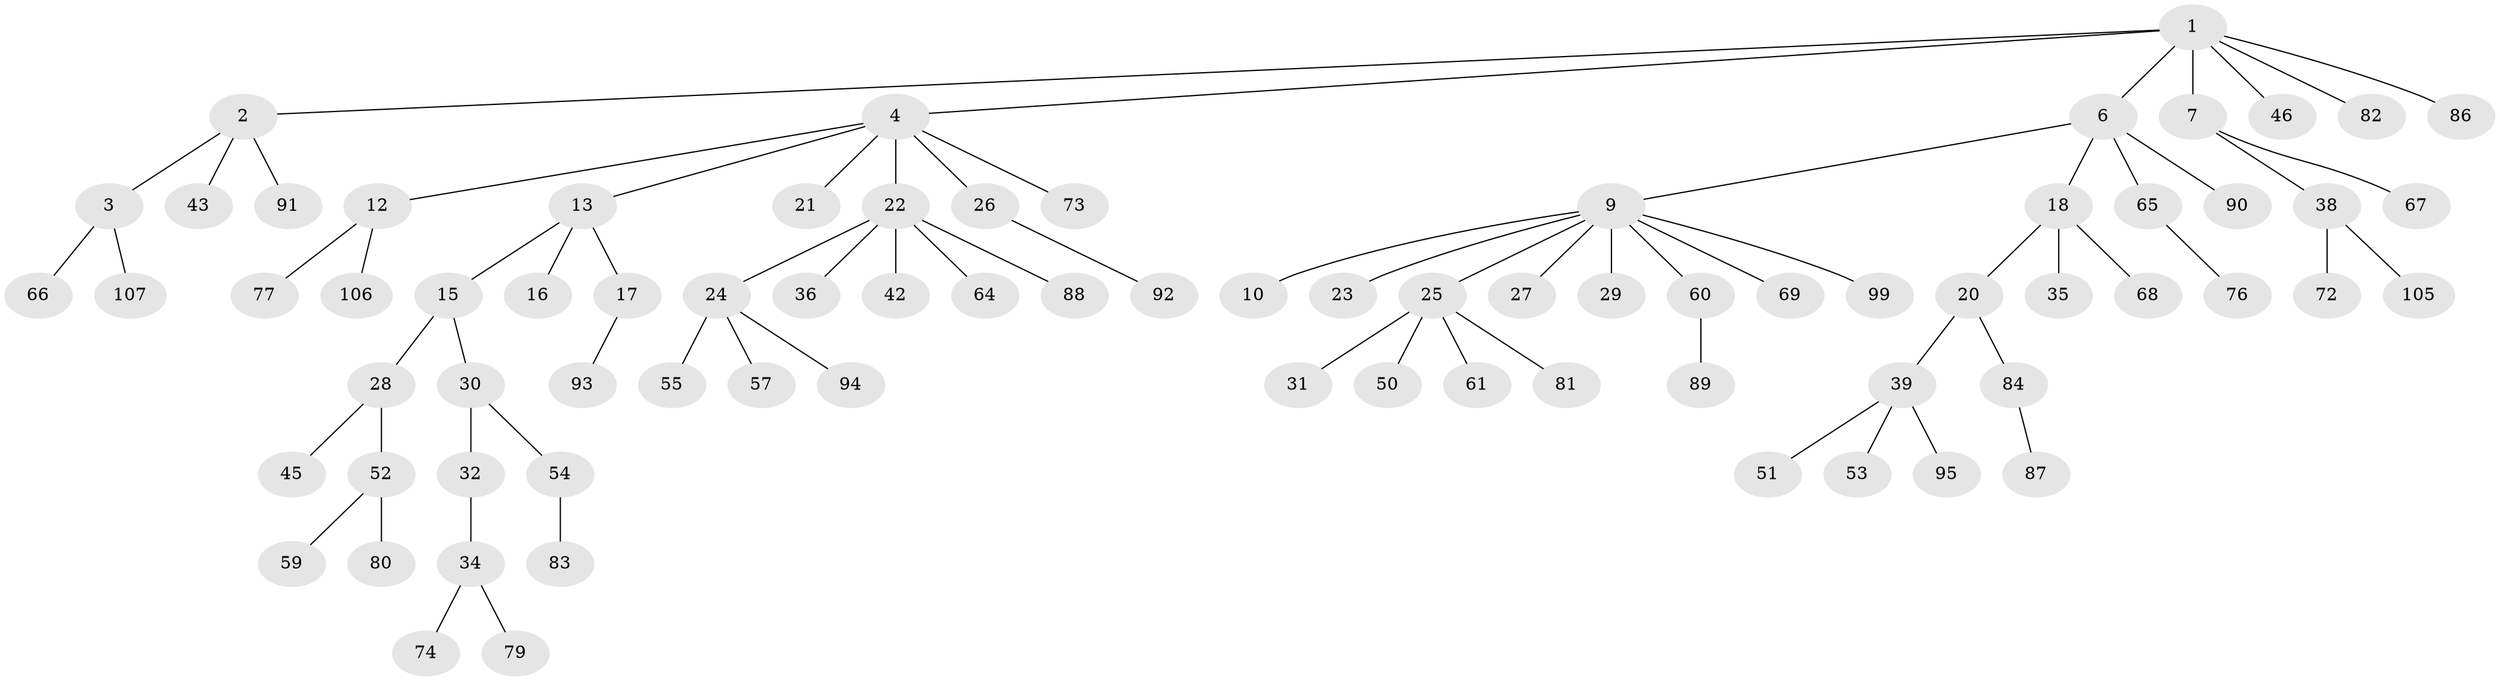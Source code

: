 // Generated by graph-tools (version 1.1) at 2025/24/03/03/25 07:24:06]
// undirected, 77 vertices, 76 edges
graph export_dot {
graph [start="1"]
  node [color=gray90,style=filled];
  1 [super="+40"];
  2;
  3 [super="+8"];
  4 [super="+5"];
  6 [super="+11"];
  7 [super="+85"];
  9 [super="+19"];
  10;
  12 [super="+56"];
  13 [super="+14"];
  15;
  16;
  17 [super="+49"];
  18 [super="+63"];
  20;
  21;
  22 [super="+33"];
  23 [super="+71"];
  24 [super="+62"];
  25 [super="+37"];
  26 [super="+101"];
  27;
  28 [super="+102"];
  29 [super="+58"];
  30 [super="+44"];
  31;
  32 [super="+97"];
  34 [super="+41"];
  35;
  36;
  38 [super="+48"];
  39 [super="+47"];
  42;
  43;
  45;
  46 [super="+75"];
  50;
  51;
  52 [super="+78"];
  53;
  54;
  55;
  57;
  59 [super="+104"];
  60 [super="+70"];
  61;
  64;
  65;
  66;
  67;
  68 [super="+98"];
  69;
  72;
  73;
  74;
  76;
  77;
  79;
  80;
  81;
  82;
  83;
  84;
  86;
  87 [super="+103"];
  88;
  89;
  90;
  91;
  92;
  93 [super="+100"];
  94 [super="+96"];
  95;
  99;
  105;
  106;
  107;
  1 -- 2;
  1 -- 4;
  1 -- 6;
  1 -- 7;
  1 -- 82;
  1 -- 46;
  1 -- 86;
  2 -- 3;
  2 -- 43;
  2 -- 91;
  3 -- 107;
  3 -- 66;
  4 -- 12;
  4 -- 13;
  4 -- 21;
  4 -- 22;
  4 -- 73;
  4 -- 26;
  6 -- 9;
  6 -- 18;
  6 -- 65;
  6 -- 90;
  7 -- 38;
  7 -- 67;
  9 -- 10;
  9 -- 25;
  9 -- 27;
  9 -- 29;
  9 -- 99;
  9 -- 60;
  9 -- 69;
  9 -- 23;
  12 -- 77;
  12 -- 106;
  13 -- 17;
  13 -- 16;
  13 -- 15;
  15 -- 28;
  15 -- 30;
  17 -- 93;
  18 -- 20;
  18 -- 35;
  18 -- 68;
  20 -- 39;
  20 -- 84;
  22 -- 24;
  22 -- 36;
  22 -- 42;
  22 -- 64;
  22 -- 88;
  24 -- 55;
  24 -- 57;
  24 -- 94;
  25 -- 31;
  25 -- 61;
  25 -- 81;
  25 -- 50;
  26 -- 92;
  28 -- 45;
  28 -- 52;
  30 -- 32;
  30 -- 54;
  32 -- 34;
  34 -- 74;
  34 -- 79;
  38 -- 105;
  38 -- 72;
  39 -- 51;
  39 -- 53;
  39 -- 95;
  52 -- 59;
  52 -- 80;
  54 -- 83;
  60 -- 89;
  65 -- 76;
  84 -- 87;
}
